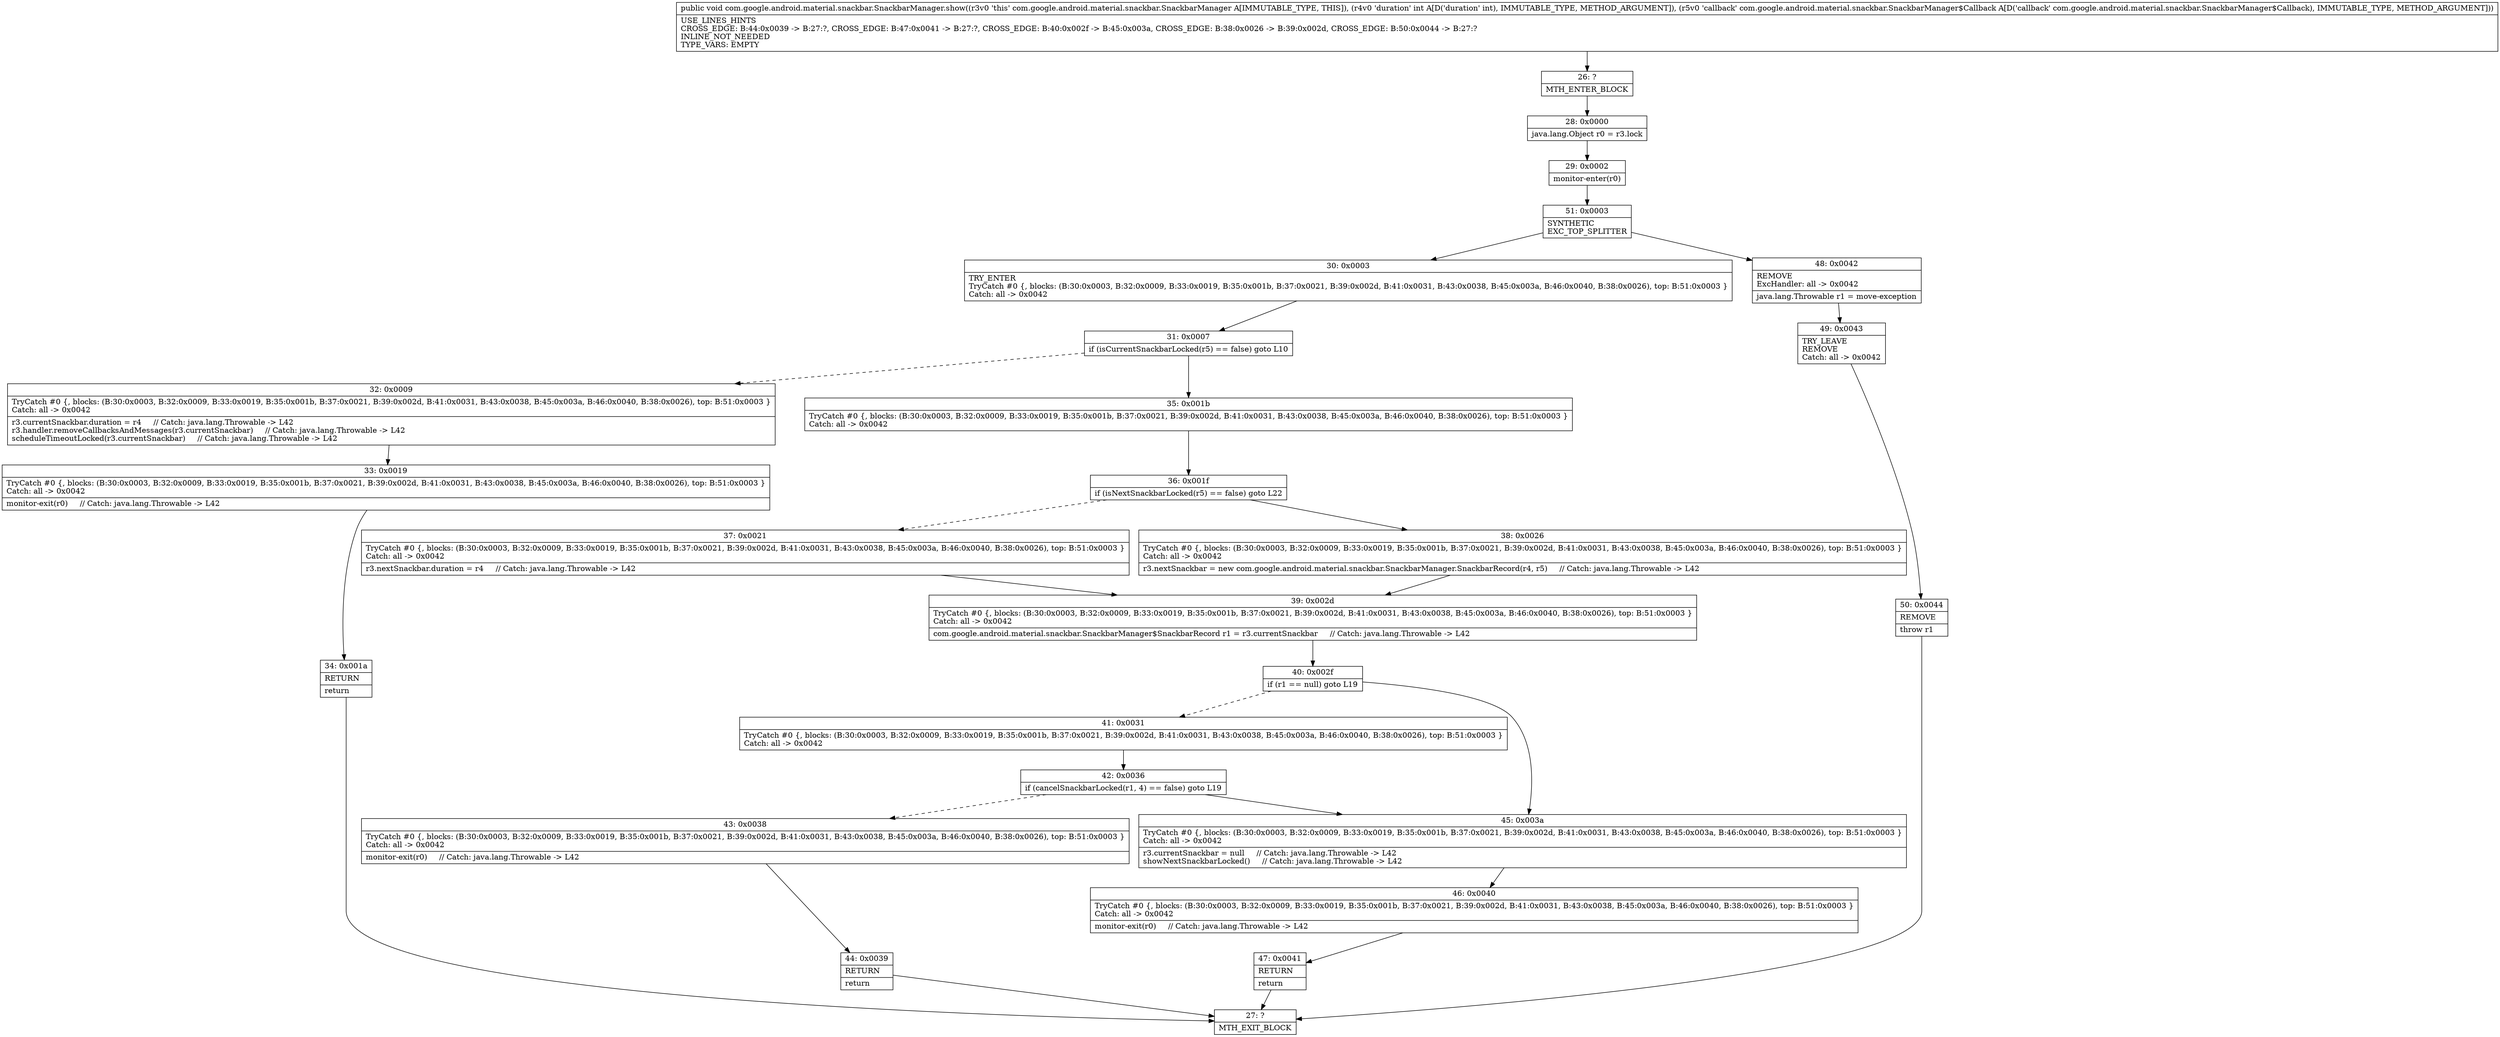 digraph "CFG forcom.google.android.material.snackbar.SnackbarManager.show(ILcom\/google\/android\/material\/snackbar\/SnackbarManager$Callback;)V" {
Node_26 [shape=record,label="{26\:\ ?|MTH_ENTER_BLOCK\l}"];
Node_28 [shape=record,label="{28\:\ 0x0000|java.lang.Object r0 = r3.lock\l}"];
Node_29 [shape=record,label="{29\:\ 0x0002|monitor\-enter(r0)\l}"];
Node_51 [shape=record,label="{51\:\ 0x0003|SYNTHETIC\lEXC_TOP_SPLITTER\l}"];
Node_30 [shape=record,label="{30\:\ 0x0003|TRY_ENTER\lTryCatch #0 \{, blocks: (B:30:0x0003, B:32:0x0009, B:33:0x0019, B:35:0x001b, B:37:0x0021, B:39:0x002d, B:41:0x0031, B:43:0x0038, B:45:0x003a, B:46:0x0040, B:38:0x0026), top: B:51:0x0003 \}\lCatch: all \-\> 0x0042\l}"];
Node_31 [shape=record,label="{31\:\ 0x0007|if (isCurrentSnackbarLocked(r5) == false) goto L10\l}"];
Node_32 [shape=record,label="{32\:\ 0x0009|TryCatch #0 \{, blocks: (B:30:0x0003, B:32:0x0009, B:33:0x0019, B:35:0x001b, B:37:0x0021, B:39:0x002d, B:41:0x0031, B:43:0x0038, B:45:0x003a, B:46:0x0040, B:38:0x0026), top: B:51:0x0003 \}\lCatch: all \-\> 0x0042\l|r3.currentSnackbar.duration = r4     \/\/ Catch: java.lang.Throwable \-\> L42\lr3.handler.removeCallbacksAndMessages(r3.currentSnackbar)     \/\/ Catch: java.lang.Throwable \-\> L42\lscheduleTimeoutLocked(r3.currentSnackbar)     \/\/ Catch: java.lang.Throwable \-\> L42\l}"];
Node_33 [shape=record,label="{33\:\ 0x0019|TryCatch #0 \{, blocks: (B:30:0x0003, B:32:0x0009, B:33:0x0019, B:35:0x001b, B:37:0x0021, B:39:0x002d, B:41:0x0031, B:43:0x0038, B:45:0x003a, B:46:0x0040, B:38:0x0026), top: B:51:0x0003 \}\lCatch: all \-\> 0x0042\l|monitor\-exit(r0)     \/\/ Catch: java.lang.Throwable \-\> L42\l}"];
Node_34 [shape=record,label="{34\:\ 0x001a|RETURN\l|return\l}"];
Node_27 [shape=record,label="{27\:\ ?|MTH_EXIT_BLOCK\l}"];
Node_35 [shape=record,label="{35\:\ 0x001b|TryCatch #0 \{, blocks: (B:30:0x0003, B:32:0x0009, B:33:0x0019, B:35:0x001b, B:37:0x0021, B:39:0x002d, B:41:0x0031, B:43:0x0038, B:45:0x003a, B:46:0x0040, B:38:0x0026), top: B:51:0x0003 \}\lCatch: all \-\> 0x0042\l}"];
Node_36 [shape=record,label="{36\:\ 0x001f|if (isNextSnackbarLocked(r5) == false) goto L22\l}"];
Node_37 [shape=record,label="{37\:\ 0x0021|TryCatch #0 \{, blocks: (B:30:0x0003, B:32:0x0009, B:33:0x0019, B:35:0x001b, B:37:0x0021, B:39:0x002d, B:41:0x0031, B:43:0x0038, B:45:0x003a, B:46:0x0040, B:38:0x0026), top: B:51:0x0003 \}\lCatch: all \-\> 0x0042\l|r3.nextSnackbar.duration = r4     \/\/ Catch: java.lang.Throwable \-\> L42\l}"];
Node_39 [shape=record,label="{39\:\ 0x002d|TryCatch #0 \{, blocks: (B:30:0x0003, B:32:0x0009, B:33:0x0019, B:35:0x001b, B:37:0x0021, B:39:0x002d, B:41:0x0031, B:43:0x0038, B:45:0x003a, B:46:0x0040, B:38:0x0026), top: B:51:0x0003 \}\lCatch: all \-\> 0x0042\l|com.google.android.material.snackbar.SnackbarManager$SnackbarRecord r1 = r3.currentSnackbar     \/\/ Catch: java.lang.Throwable \-\> L42\l}"];
Node_40 [shape=record,label="{40\:\ 0x002f|if (r1 == null) goto L19\l}"];
Node_41 [shape=record,label="{41\:\ 0x0031|TryCatch #0 \{, blocks: (B:30:0x0003, B:32:0x0009, B:33:0x0019, B:35:0x001b, B:37:0x0021, B:39:0x002d, B:41:0x0031, B:43:0x0038, B:45:0x003a, B:46:0x0040, B:38:0x0026), top: B:51:0x0003 \}\lCatch: all \-\> 0x0042\l}"];
Node_42 [shape=record,label="{42\:\ 0x0036|if (cancelSnackbarLocked(r1, 4) == false) goto L19\l}"];
Node_43 [shape=record,label="{43\:\ 0x0038|TryCatch #0 \{, blocks: (B:30:0x0003, B:32:0x0009, B:33:0x0019, B:35:0x001b, B:37:0x0021, B:39:0x002d, B:41:0x0031, B:43:0x0038, B:45:0x003a, B:46:0x0040, B:38:0x0026), top: B:51:0x0003 \}\lCatch: all \-\> 0x0042\l|monitor\-exit(r0)     \/\/ Catch: java.lang.Throwable \-\> L42\l}"];
Node_44 [shape=record,label="{44\:\ 0x0039|RETURN\l|return\l}"];
Node_45 [shape=record,label="{45\:\ 0x003a|TryCatch #0 \{, blocks: (B:30:0x0003, B:32:0x0009, B:33:0x0019, B:35:0x001b, B:37:0x0021, B:39:0x002d, B:41:0x0031, B:43:0x0038, B:45:0x003a, B:46:0x0040, B:38:0x0026), top: B:51:0x0003 \}\lCatch: all \-\> 0x0042\l|r3.currentSnackbar = null     \/\/ Catch: java.lang.Throwable \-\> L42\lshowNextSnackbarLocked()     \/\/ Catch: java.lang.Throwable \-\> L42\l}"];
Node_46 [shape=record,label="{46\:\ 0x0040|TryCatch #0 \{, blocks: (B:30:0x0003, B:32:0x0009, B:33:0x0019, B:35:0x001b, B:37:0x0021, B:39:0x002d, B:41:0x0031, B:43:0x0038, B:45:0x003a, B:46:0x0040, B:38:0x0026), top: B:51:0x0003 \}\lCatch: all \-\> 0x0042\l|monitor\-exit(r0)     \/\/ Catch: java.lang.Throwable \-\> L42\l}"];
Node_47 [shape=record,label="{47\:\ 0x0041|RETURN\l|return\l}"];
Node_38 [shape=record,label="{38\:\ 0x0026|TryCatch #0 \{, blocks: (B:30:0x0003, B:32:0x0009, B:33:0x0019, B:35:0x001b, B:37:0x0021, B:39:0x002d, B:41:0x0031, B:43:0x0038, B:45:0x003a, B:46:0x0040, B:38:0x0026), top: B:51:0x0003 \}\lCatch: all \-\> 0x0042\l|r3.nextSnackbar = new com.google.android.material.snackbar.SnackbarManager.SnackbarRecord(r4, r5)     \/\/ Catch: java.lang.Throwable \-\> L42\l}"];
Node_48 [shape=record,label="{48\:\ 0x0042|REMOVE\lExcHandler: all \-\> 0x0042\l|java.lang.Throwable r1 = move\-exception\l}"];
Node_49 [shape=record,label="{49\:\ 0x0043|TRY_LEAVE\lREMOVE\lCatch: all \-\> 0x0042\l}"];
Node_50 [shape=record,label="{50\:\ 0x0044|REMOVE\l|throw r1\l}"];
MethodNode[shape=record,label="{public void com.google.android.material.snackbar.SnackbarManager.show((r3v0 'this' com.google.android.material.snackbar.SnackbarManager A[IMMUTABLE_TYPE, THIS]), (r4v0 'duration' int A[D('duration' int), IMMUTABLE_TYPE, METHOD_ARGUMENT]), (r5v0 'callback' com.google.android.material.snackbar.SnackbarManager$Callback A[D('callback' com.google.android.material.snackbar.SnackbarManager$Callback), IMMUTABLE_TYPE, METHOD_ARGUMENT]))  | USE_LINES_HINTS\lCROSS_EDGE: B:44:0x0039 \-\> B:27:?, CROSS_EDGE: B:47:0x0041 \-\> B:27:?, CROSS_EDGE: B:40:0x002f \-\> B:45:0x003a, CROSS_EDGE: B:38:0x0026 \-\> B:39:0x002d, CROSS_EDGE: B:50:0x0044 \-\> B:27:?\lINLINE_NOT_NEEDED\lTYPE_VARS: EMPTY\l}"];
MethodNode -> Node_26;Node_26 -> Node_28;
Node_28 -> Node_29;
Node_29 -> Node_51;
Node_51 -> Node_30;
Node_51 -> Node_48;
Node_30 -> Node_31;
Node_31 -> Node_32[style=dashed];
Node_31 -> Node_35;
Node_32 -> Node_33;
Node_33 -> Node_34;
Node_34 -> Node_27;
Node_35 -> Node_36;
Node_36 -> Node_37[style=dashed];
Node_36 -> Node_38;
Node_37 -> Node_39;
Node_39 -> Node_40;
Node_40 -> Node_41[style=dashed];
Node_40 -> Node_45;
Node_41 -> Node_42;
Node_42 -> Node_43[style=dashed];
Node_42 -> Node_45;
Node_43 -> Node_44;
Node_44 -> Node_27;
Node_45 -> Node_46;
Node_46 -> Node_47;
Node_47 -> Node_27;
Node_38 -> Node_39;
Node_48 -> Node_49;
Node_49 -> Node_50;
Node_50 -> Node_27;
}

